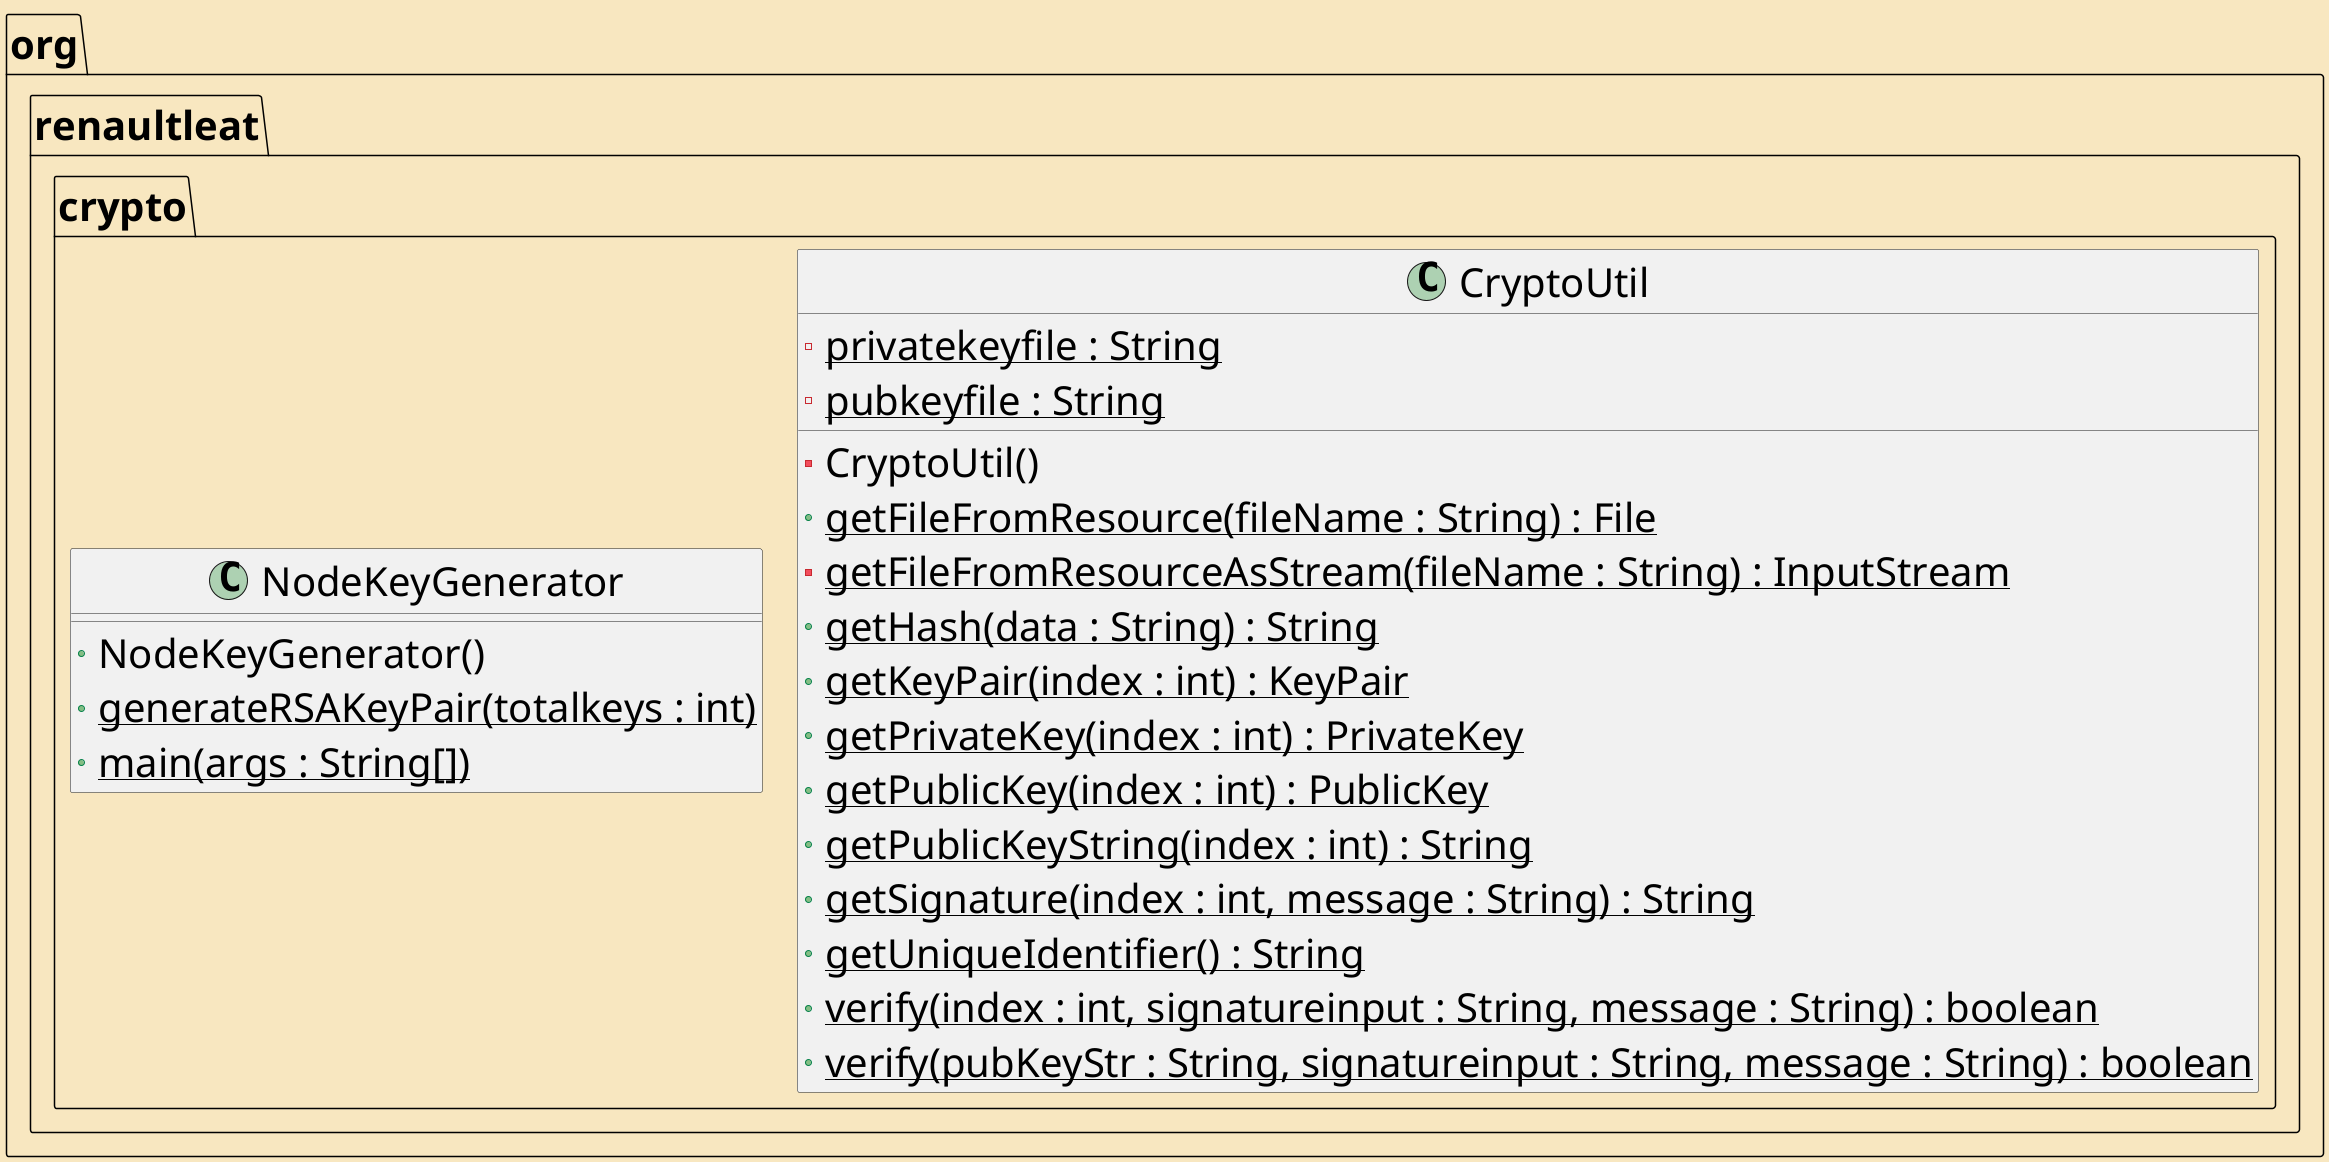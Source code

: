 @startuml
skinparam backgroundColor strategy
skinparam defaultFontColor black
skinparam defaultFontSize 40
skinparam ArrowColor mediumturquoise
skinparam ArrowThickness 5
skinparam DefaultFontName Broadway
package org.renaultleat.crypto {
  class CryptoUtil {
    - privatekeyfile : String {static}
    - pubkeyfile : String {static}
    - CryptoUtil()
    + getFileFromResource(fileName : String) : File {static}
    - getFileFromResourceAsStream(fileName : String) : InputStream {static}
    + getHash(data : String) : String {static}
    + getKeyPair(index : int) : KeyPair {static}
    + getPrivateKey(index : int) : PrivateKey {static}
    + getPublicKey(index : int) : PublicKey {static}
    + getPublicKeyString(index : int) : String {static}
    + getSignature(index : int, message : String) : String {static}
    + getUniqueIdentifier() : String {static}
    + verify(index : int, signatureinput : String, message : String) : boolean {static}
    + verify(pubKeyStr : String, signatureinput : String, message : String) : boolean {static}
  }
  class NodeKeyGenerator {
    + NodeKeyGenerator()
    + generateRSAKeyPair(totalkeys : int) {static}
    + main(args : String[]) {static}
  }
}
@enduml